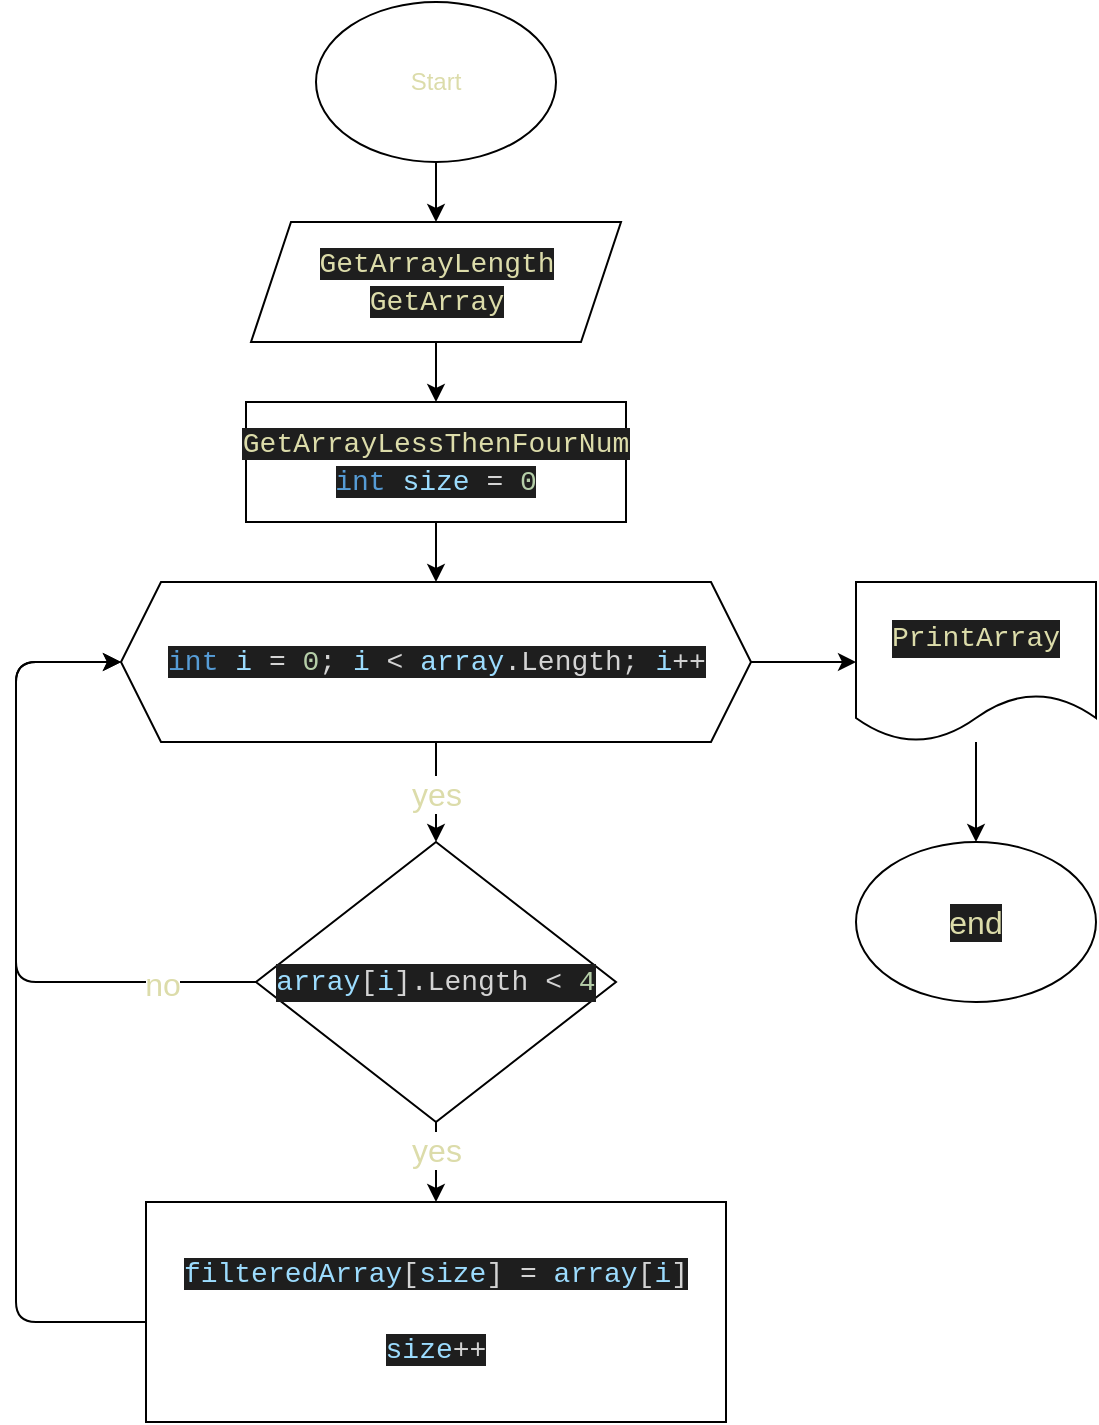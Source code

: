 <mxfile>
    <diagram id="ocqX7D5aFa7DN-SZ3gPh" name="Page-1">
        <mxGraphModel dx="525" dy="473" grid="1" gridSize="10" guides="1" tooltips="1" connect="1" arrows="1" fold="1" page="1" pageScale="1" pageWidth="850" pageHeight="1100" math="0" shadow="0">
            <root>
                <mxCell id="0"/>
                <mxCell id="1" parent="0"/>
                <mxCell id="4" value="" style="edgeStyle=orthogonalEdgeStyle;html=1;" edge="1" parent="1" source="2" target="3">
                    <mxGeometry relative="1" as="geometry"/>
                </mxCell>
                <mxCell id="2" value="&lt;font color=&quot;#dcdcaa&quot;&gt;Start&lt;/font&gt;" style="ellipse;whiteSpace=wrap;html=1;" vertex="1" parent="1">
                    <mxGeometry x="270" y="70" width="120" height="80" as="geometry"/>
                </mxCell>
                <mxCell id="8" value="" style="edgeStyle=orthogonalEdgeStyle;html=1;" edge="1" parent="1" source="3" target="7">
                    <mxGeometry relative="1" as="geometry"/>
                </mxCell>
                <mxCell id="3" value="&lt;div style=&quot;font-family: Consolas, &amp;quot;Courier New&amp;quot;, monospace; font-size: 14px; line-height: 19px;&quot;&gt;&lt;font style=&quot;background-color: rgb(30, 30, 30);&quot; color=&quot;#dcdcaa&quot;&gt;GetArrayLength&lt;/font&gt;&lt;/div&gt;&lt;div style=&quot;font-family: Consolas, &amp;quot;Courier New&amp;quot;, monospace; font-size: 14px; line-height: 19px;&quot;&gt;&lt;div style=&quot;line-height: 19px;&quot;&gt;&lt;font style=&quot;background-color: rgb(30, 30, 30);&quot; color=&quot;#dcdcaa&quot;&gt;GetArray&lt;/font&gt;&lt;/div&gt;&lt;/div&gt;" style="shape=parallelogram;perimeter=parallelogramPerimeter;whiteSpace=wrap;html=1;fixedSize=1;" vertex="1" parent="1">
                    <mxGeometry x="237.5" y="180" width="185" height="60" as="geometry"/>
                </mxCell>
                <mxCell id="10" value="" style="edgeStyle=orthogonalEdgeStyle;html=1;fontColor=#DCDCAA;" edge="1" parent="1" source="7" target="9">
                    <mxGeometry relative="1" as="geometry"/>
                </mxCell>
                <mxCell id="7" value="&lt;div style=&quot;font-family: Consolas, &amp;quot;Courier New&amp;quot;, monospace; font-size: 14px; line-height: 19px;&quot;&gt;&lt;font style=&quot;background-color: rgb(30, 30, 30);&quot; color=&quot;#dcdcaa&quot;&gt;GetArrayLessThenFourNum&lt;/font&gt;&lt;/div&gt;&lt;div style=&quot;font-family: Consolas, &amp;quot;Courier New&amp;quot;, monospace; font-size: 14px; line-height: 19px;&quot;&gt;&lt;div style=&quot;color: rgb(212, 212, 212); line-height: 19px;&quot;&gt;&lt;span style=&quot;background-color: rgb(30, 30, 30);&quot;&gt;&lt;span style=&quot;color: rgb(86, 156, 214);&quot;&gt;int&lt;/span&gt; &lt;span style=&quot;color: rgb(156, 220, 254);&quot;&gt;size&lt;/span&gt; = &lt;span style=&quot;color: rgb(181, 206, 168);&quot;&gt;0&lt;/span&gt;&lt;/span&gt;&lt;/div&gt;&lt;/div&gt;" style="whiteSpace=wrap;html=1;" vertex="1" parent="1">
                    <mxGeometry x="235" y="270" width="190" height="60" as="geometry"/>
                </mxCell>
                <mxCell id="14" value="" style="edgeStyle=orthogonalEdgeStyle;html=1;fontColor=#DCDCAA;" edge="1" parent="1" source="9" target="13">
                    <mxGeometry relative="1" as="geometry"/>
                </mxCell>
                <mxCell id="20" value="&lt;font style=&quot;font-size: 16px;&quot;&gt;yes&lt;/font&gt;" style="edgeLabel;html=1;align=center;verticalAlign=middle;resizable=0;points=[];fontColor=#DCDCAA;" vertex="1" connectable="0" parent="14">
                    <mxGeometry x="0.279" y="-1" relative="1" as="geometry">
                        <mxPoint x="1" y="-6" as="offset"/>
                    </mxGeometry>
                </mxCell>
                <mxCell id="26" value="" style="edgeStyle=orthogonalEdgeStyle;html=1;fontSize=16;fontColor=#DCDCAA;" edge="1" parent="1" source="9" target="25">
                    <mxGeometry relative="1" as="geometry"/>
                </mxCell>
                <mxCell id="9" value="&lt;div style=&quot;color: rgb(212, 212, 212); font-family: Consolas, &amp;quot;Courier New&amp;quot;, monospace; font-size: 14px; line-height: 19px;&quot;&gt;&lt;span style=&quot;background-color: rgb(30, 30, 30);&quot;&gt;&lt;span style=&quot;color: rgb(86, 156, 214);&quot;&gt;int&lt;/span&gt; &lt;span style=&quot;color: rgb(156, 220, 254);&quot;&gt;i&lt;/span&gt; = &lt;span style=&quot;color: rgb(181, 206, 168);&quot;&gt;0&lt;/span&gt;; &lt;span style=&quot;color: rgb(156, 220, 254);&quot;&gt;i&lt;/span&gt; &amp;lt; &lt;span style=&quot;color: rgb(156, 220, 254);&quot;&gt;array&lt;/span&gt;.Length; &lt;span style=&quot;color: rgb(156, 220, 254);&quot;&gt;i&lt;/span&gt;++&lt;/span&gt;&lt;/div&gt;" style="shape=hexagon;perimeter=hexagonPerimeter2;whiteSpace=wrap;html=1;fixedSize=1;" vertex="1" parent="1">
                    <mxGeometry x="172.5" y="360" width="315" height="80" as="geometry"/>
                </mxCell>
                <mxCell id="16" value="" style="edgeStyle=orthogonalEdgeStyle;html=1;fontColor=#DCDCAA;" edge="1" parent="1" source="13" target="15">
                    <mxGeometry relative="1" as="geometry"/>
                </mxCell>
                <mxCell id="21" value="yes" style="edgeLabel;html=1;align=center;verticalAlign=middle;resizable=0;points=[];fontSize=16;fontColor=#DCDCAA;" vertex="1" connectable="0" parent="16">
                    <mxGeometry x="0.267" y="-1" relative="1" as="geometry">
                        <mxPoint x="1" y="-12" as="offset"/>
                    </mxGeometry>
                </mxCell>
                <mxCell id="19" style="edgeStyle=orthogonalEdgeStyle;html=1;entryX=0;entryY=0.5;entryDx=0;entryDy=0;fontColor=#DCDCAA;" edge="1" parent="1" source="13" target="9">
                    <mxGeometry relative="1" as="geometry">
                        <Array as="points">
                            <mxPoint x="120" y="560"/>
                            <mxPoint x="120" y="400"/>
                        </Array>
                    </mxGeometry>
                </mxCell>
                <mxCell id="22" value="no" style="edgeLabel;html=1;align=center;verticalAlign=middle;resizable=0;points=[];fontSize=16;fontColor=#DCDCAA;" vertex="1" connectable="0" parent="19">
                    <mxGeometry x="-0.715" y="1" relative="1" as="geometry">
                        <mxPoint as="offset"/>
                    </mxGeometry>
                </mxCell>
                <mxCell id="13" value="&lt;div style=&quot;color: rgb(212, 212, 212); background-color: rgb(30, 30, 30); font-family: Consolas, &amp;quot;Courier New&amp;quot;, monospace; font-size: 14px; line-height: 19px;&quot;&gt;&lt;span style=&quot;color: #9cdcfe;&quot;&gt;array&lt;/span&gt;[&lt;span style=&quot;color: #9cdcfe;&quot;&gt;i&lt;/span&gt;].Length &amp;lt; &lt;span style=&quot;color: #b5cea8;&quot;&gt;4&lt;/span&gt;&lt;/div&gt;" style="rhombus;whiteSpace=wrap;html=1;" vertex="1" parent="1">
                    <mxGeometry x="240" y="490" width="180" height="140" as="geometry"/>
                </mxCell>
                <mxCell id="17" style="edgeStyle=orthogonalEdgeStyle;html=1;entryX=0;entryY=0.5;entryDx=0;entryDy=0;fontColor=#DCDCAA;" edge="1" parent="1" source="15" target="9">
                    <mxGeometry relative="1" as="geometry">
                        <Array as="points">
                            <mxPoint x="120" y="730"/>
                            <mxPoint x="120" y="400"/>
                        </Array>
                    </mxGeometry>
                </mxCell>
                <mxCell id="15" value="&lt;div style=&quot;color: rgb(212, 212, 212); font-family: Consolas, &amp;quot;Courier New&amp;quot;, monospace; font-size: 14px; line-height: 19px;&quot;&gt;&lt;span style=&quot;background-color: rgb(30, 30, 30);&quot;&gt;&lt;span style=&quot;color: rgb(156, 220, 254);&quot;&gt;filteredArray&lt;/span&gt;[&lt;span style=&quot;color: rgb(156, 220, 254);&quot;&gt;size&lt;/span&gt;] = &lt;span style=&quot;color: rgb(156, 220, 254);&quot;&gt;array&lt;/span&gt;[&lt;span style=&quot;color: rgb(156, 220, 254);&quot;&gt;i&lt;/span&gt;]&lt;/span&gt;&lt;/div&gt;&lt;div style=&quot;color: rgb(212, 212, 212); font-family: Consolas, &amp;quot;Courier New&amp;quot;, monospace; font-size: 14px; line-height: 19px;&quot;&gt;&lt;div style=&quot;line-height: 19px;&quot;&gt;&lt;span style=&quot;color: rgb(156, 220, 254); background-color: rgb(30, 30, 30);&quot;&gt;&lt;br&gt;&lt;/span&gt;&lt;/div&gt;&lt;div style=&quot;line-height: 19px;&quot;&gt;&lt;span style=&quot;background-color: rgb(30, 30, 30);&quot;&gt;&lt;span style=&quot;color: rgb(156, 220, 254);&quot;&gt;size&lt;/span&gt;++&lt;/span&gt;&lt;/div&gt;&lt;/div&gt;" style="whiteSpace=wrap;html=1;" vertex="1" parent="1">
                    <mxGeometry x="185" y="670" width="290" height="110" as="geometry"/>
                </mxCell>
                <mxCell id="28" style="edgeStyle=orthogonalEdgeStyle;html=1;fontSize=16;fontColor=#DCDCAA;" edge="1" parent="1" source="25" target="27">
                    <mxGeometry relative="1" as="geometry"/>
                </mxCell>
                <mxCell id="25" value="&lt;div style=&quot;color: rgb(212, 212, 212); background-color: rgb(30, 30, 30); font-family: Consolas, &amp;quot;Courier New&amp;quot;, monospace; font-size: 14px; line-height: 19px;&quot;&gt;&lt;span style=&quot;color: #dcdcaa;&quot;&gt;PrintArray&lt;/span&gt;&lt;/div&gt;" style="shape=document;whiteSpace=wrap;html=1;boundedLbl=1;" vertex="1" parent="1">
                    <mxGeometry x="540" y="360" width="120" height="80" as="geometry"/>
                </mxCell>
                <mxCell id="27" value="end" style="ellipse;whiteSpace=wrap;html=1;labelBackgroundColor=#1E1E1E;fontSize=16;fontColor=#DCDCAA;" vertex="1" parent="1">
                    <mxGeometry x="540" y="490" width="120" height="80" as="geometry"/>
                </mxCell>
            </root>
        </mxGraphModel>
    </diagram>
</mxfile>